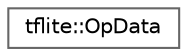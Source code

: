 digraph "Graphical Class Hierarchy"
{
 // LATEX_PDF_SIZE
  bgcolor="transparent";
  edge [fontname=Helvetica,fontsize=10,labelfontname=Helvetica,labelfontsize=10];
  node [fontname=Helvetica,fontsize=10,shape=box,height=0.2,width=0.4];
  rankdir="LR";
  Node0 [id="Node000000",label="tflite::OpData",height=0.2,width=0.4,color="grey40", fillcolor="white", style="filled",URL="$structtflite_1_1_op_data.html",tooltip=" "];
}
